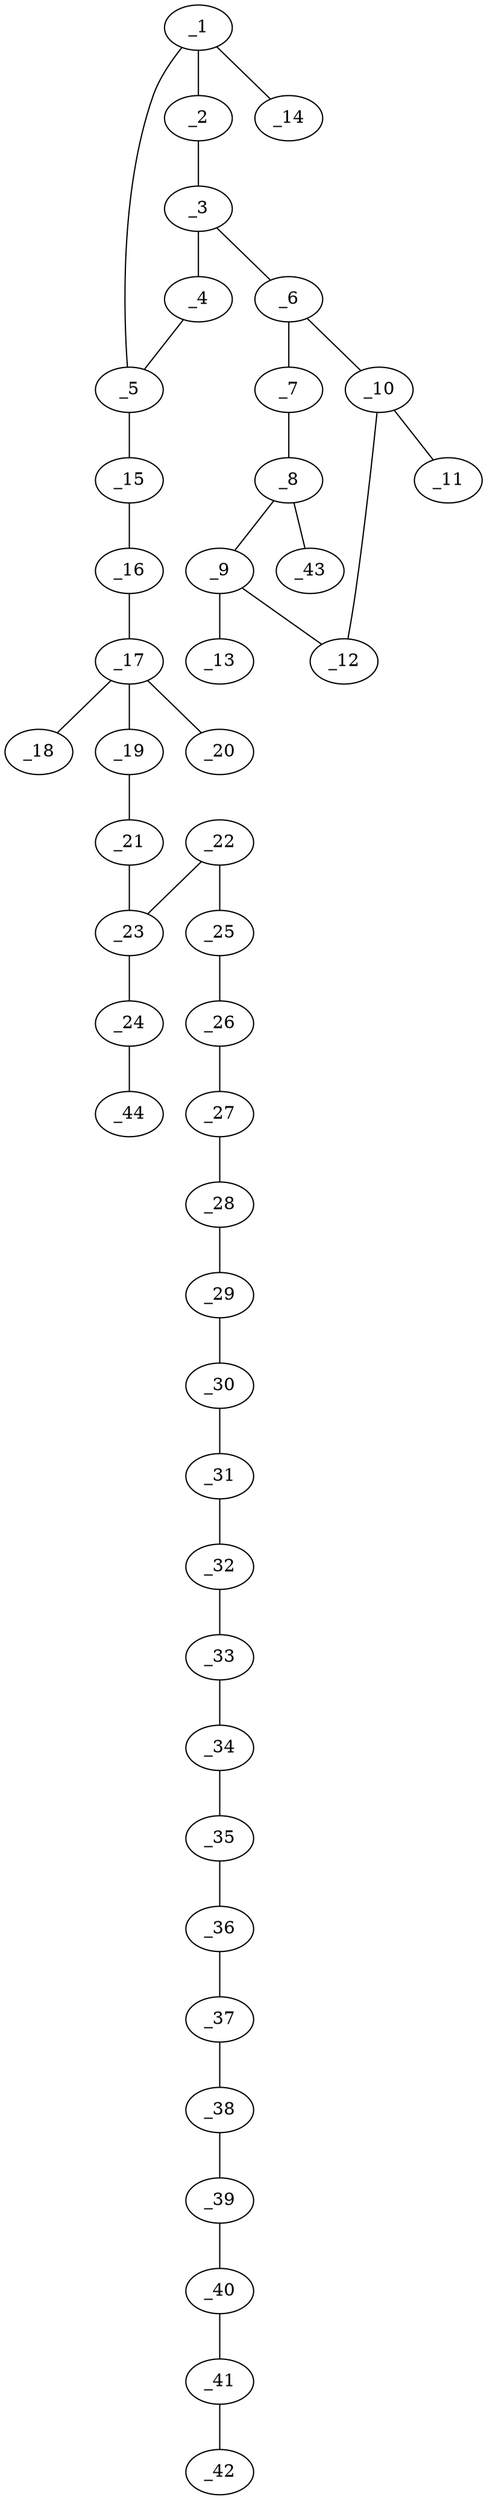 graph molid701596 {
	_1	 [charge=0,
		chem=1,
		symbol="C  ",
		x="22.5754",
		y="-1.9143"];
	_2	 [charge=0,
		chem=1,
		symbol="C  ",
		x="22.8844",
		y="-2.8654"];
	_1 -- _2	 [valence=1];
	_5	 [charge=0,
		chem=1,
		symbol="C  ",
		x="21.5754",
		y="-1.9143"];
	_1 -- _5	 [valence=1];
	_14	 [charge=0,
		chem=22,
		symbol="F  ",
		x="23.1632",
		y="-1.1053"];
	_1 -- _14	 [valence=1];
	_3	 [charge=0,
		chem=1,
		symbol="C  ",
		x="22.0754",
		y="-3.4532"];
	_2 -- _3	 [valence=1];
	_4	 [charge=0,
		chem=2,
		symbol="O  ",
		x="21.2664",
		y="-2.8654"];
	_3 -- _4	 [valence=1];
	_6	 [charge=0,
		chem=4,
		symbol="N  ",
		x="22.0754",
		y="-4.4532"];
	_3 -- _6	 [valence=1];
	_4 -- _5	 [valence=1];
	_15	 [charge=0,
		chem=1,
		symbol="C  ",
		x="20.9876",
		y="-1.1053"];
	_5 -- _15	 [valence=1];
	_7	 [charge=0,
		chem=1,
		symbol="C  ",
		x="22.9414",
		y="-4.9532"];
	_6 -- _7	 [valence=1];
	_10	 [charge=0,
		chem=1,
		symbol="C  ",
		x="21.2094",
		y="-4.9532"];
	_6 -- _10	 [valence=1];
	_8	 [charge=0,
		chem=1,
		symbol="C  ",
		x="22.9414",
		y="-5.9532"];
	_7 -- _8	 [valence=2];
	_9	 [charge=0,
		chem=1,
		symbol="C  ",
		x="22.0754",
		y="-6.4532"];
	_8 -- _9	 [valence=1];
	_43	 [charge=0,
		chem=1,
		symbol="C  ",
		x="23.8075",
		y="-6.4532"];
	_8 -- _43	 [valence=1];
	_12	 [charge=0,
		chem=4,
		symbol="N  ",
		x="21.2094",
		y="-5.9532"];
	_9 -- _12	 [valence=1];
	_13	 [charge=0,
		chem=2,
		symbol="O  ",
		x="22.0754",
		y="-7.4532"];
	_9 -- _13	 [valence=2];
	_11	 [charge=0,
		chem=2,
		symbol="O  ",
		x="20.3434",
		y="-4.4532"];
	_10 -- _11	 [valence=2];
	_10 -- _12	 [valence=1];
	_16	 [charge=0,
		chem=2,
		symbol="O  ",
		x="19.9931",
		y="-1.2098"];
	_15 -- _16	 [valence=1];
	_17	 [charge=0,
		chem=6,
		symbol="P  ",
		x="19.4053",
		y="-0.4008"];
	_16 -- _17	 [valence=1];
	_18	 [charge=0,
		chem=2,
		symbol="O  ",
		x="20.2144",
		y="0.187"];
	_17 -- _18	 [valence=2];
	_19	 [charge=0,
		chem=2,
		symbol="O  ",
		x="18.8176",
		y="0.4082"];
	_17 -- _19	 [valence=1];
	_20	 [charge=0,
		chem=2,
		symbol="O  ",
		x="18.5963",
		y="-0.9886"];
	_17 -- _20	 [valence=1];
	_21	 [charge=0,
		chem=1,
		symbol="C  ",
		x="17.823",
		y="0.3037"];
	_19 -- _21	 [valence=1];
	_23	 [charge=0,
		chem=1,
		symbol="C  ",
		x="17.2353",
		y="1.1127"];
	_21 -- _23	 [valence=1];
	_22	 [charge=0,
		chem=2,
		symbol="O  ",
		x="16.2407",
		y="1.0082"];
	_22 -- _23	 [valence=1];
	_25	 [charge=0,
		chem=1,
		symbol="C  ",
		x="15.653",
		y="1.8172"];
	_22 -- _25	 [valence=1];
	_24	 [charge=0,
		chem=1,
		symbol="C  ",
		x="17.642",
		y="2.0263"];
	_23 -- _24	 [valence=1];
	_44	 [charge=0,
		chem=2,
		symbol="O  ",
		x="17.0542",
		y="2.8353"];
	_24 -- _44	 [valence=1];
	_26	 [charge=0,
		chem=1,
		symbol="C  ",
		x="14.6584",
		y="1.7127"];
	_25 -- _26	 [valence=1];
	_27	 [charge=0,
		chem=1,
		symbol="C  ",
		x="14.0707",
		y="2.5217"];
	_26 -- _27	 [valence=1];
	_28	 [charge=0,
		chem=1,
		symbol="C  ",
		x="13.0761",
		y="2.4172"];
	_27 -- _28	 [valence=1];
	_29	 [charge=0,
		chem=1,
		symbol="C  ",
		x="12.4883",
		y="3.2262"];
	_28 -- _29	 [valence=1];
	_30	 [charge=0,
		chem=1,
		symbol="C  ",
		x="11.4938",
		y="3.1217"];
	_29 -- _30	 [valence=1];
	_31	 [charge=0,
		chem=1,
		symbol="C  ",
		x="10.906",
		y="3.9307"];
	_30 -- _31	 [valence=1];
	_32	 [charge=0,
		chem=1,
		symbol="C  ",
		x="9.9115",
		y="3.8262"];
	_31 -- _32	 [valence=1];
	_33	 [charge=0,
		chem=1,
		symbol="C  ",
		x="9.3237",
		y="4.6352"];
	_32 -- _33	 [valence=1];
	_34	 [charge=0,
		chem=1,
		symbol="C  ",
		x="8.3292",
		y="4.5307"];
	_33 -- _34	 [valence=1];
	_35	 [charge=0,
		chem=1,
		symbol="C  ",
		x="7.7414",
		y="5.3397"];
	_34 -- _35	 [valence=1];
	_36	 [charge=0,
		chem=1,
		symbol="C  ",
		x="6.7469",
		y="5.2352"];
	_35 -- _36	 [valence=1];
	_37	 [charge=0,
		chem=1,
		symbol="C  ",
		x="6.1591",
		y="6.0442"];
	_36 -- _37	 [valence=1];
	_38	 [charge=0,
		chem=1,
		symbol="C  ",
		x="5.1646",
		y="5.9396"];
	_37 -- _38	 [valence=1];
	_39	 [charge=0,
		chem=1,
		symbol="C  ",
		x="4.5768",
		y="6.7487"];
	_38 -- _39	 [valence=1];
	_40	 [charge=0,
		chem=1,
		symbol="C  ",
		x="3.5823",
		y="6.6441"];
	_39 -- _40	 [valence=1];
	_41	 [charge=0,
		chem=1,
		symbol="C  ",
		x="2.9945",
		y="7.4532"];
	_40 -- _41	 [valence=1];
	_42	 [charge=0,
		chem=1,
		symbol="C  ",
		x=2,
		y="7.3486"];
	_41 -- _42	 [valence=1];
}
